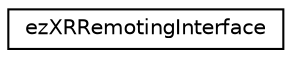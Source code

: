 digraph "Graphical Class Hierarchy"
{
 // LATEX_PDF_SIZE
  edge [fontname="Helvetica",fontsize="10",labelfontname="Helvetica",labelfontsize="10"];
  node [fontname="Helvetica",fontsize="10",shape=record];
  rankdir="LR";
  Node0 [label="ezXRRemotingInterface",height=0.2,width=0.4,color="black", fillcolor="white", style="filled",URL="$df/d7f/classez_x_r_remoting_interface.htm",tooltip="XR Remoting singleton interface. Allows for streaming the XR application to a remote device."];
}
